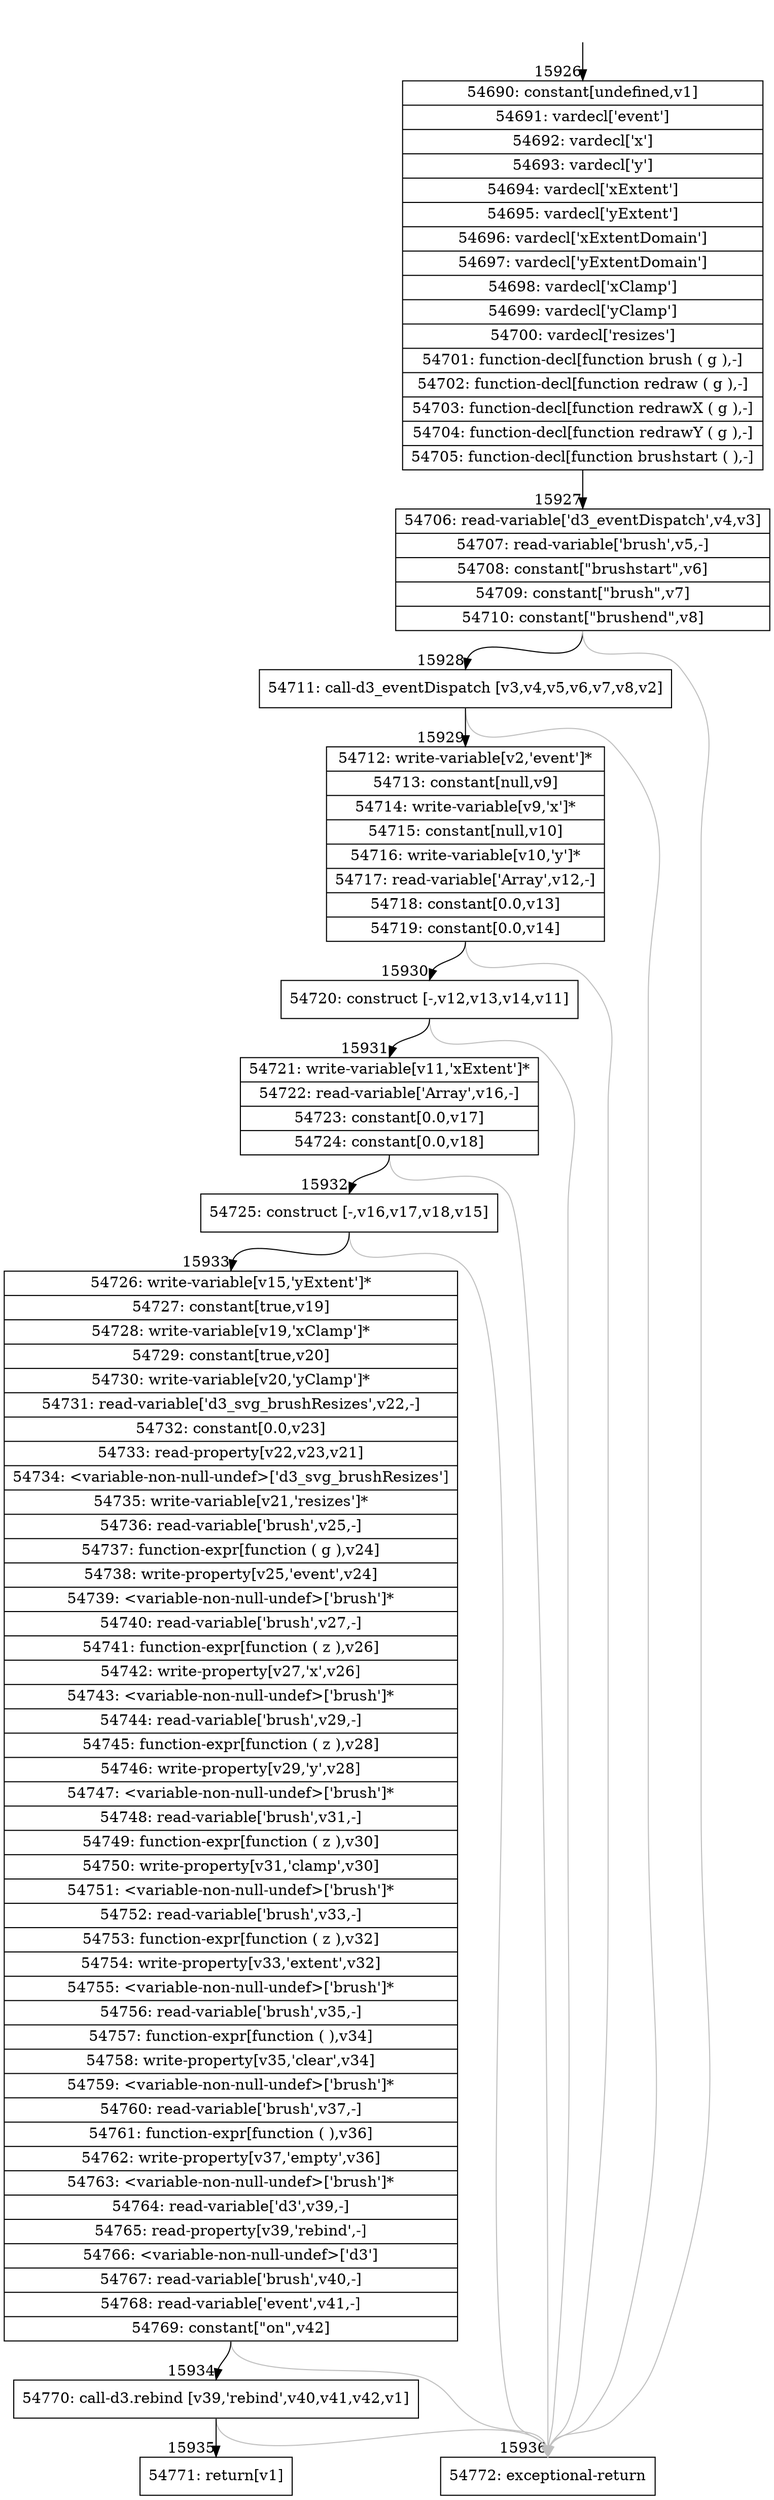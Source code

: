 digraph {
rankdir="TD"
BB_entry1430[shape=none,label=""];
BB_entry1430 -> BB15926 [tailport=s, headport=n, headlabel="    15926"]
BB15926 [shape=record label="{54690: constant[undefined,v1]|54691: vardecl['event']|54692: vardecl['x']|54693: vardecl['y']|54694: vardecl['xExtent']|54695: vardecl['yExtent']|54696: vardecl['xExtentDomain']|54697: vardecl['yExtentDomain']|54698: vardecl['xClamp']|54699: vardecl['yClamp']|54700: vardecl['resizes']|54701: function-decl[function brush ( g ),-]|54702: function-decl[function redraw ( g ),-]|54703: function-decl[function redrawX ( g ),-]|54704: function-decl[function redrawY ( g ),-]|54705: function-decl[function brushstart ( ),-]}" ] 
BB15926 -> BB15927 [tailport=s, headport=n, headlabel="      15927"]
BB15927 [shape=record label="{54706: read-variable['d3_eventDispatch',v4,v3]|54707: read-variable['brush',v5,-]|54708: constant[\"brushstart\",v6]|54709: constant[\"brush\",v7]|54710: constant[\"brushend\",v8]}" ] 
BB15927 -> BB15928 [tailport=s, headport=n, headlabel="      15928"]
BB15927 -> BB15936 [tailport=s, headport=n, color=gray, headlabel="      15936"]
BB15928 [shape=record label="{54711: call-d3_eventDispatch [v3,v4,v5,v6,v7,v8,v2]}" ] 
BB15928 -> BB15929 [tailport=s, headport=n, headlabel="      15929"]
BB15928 -> BB15936 [tailport=s, headport=n, color=gray]
BB15929 [shape=record label="{54712: write-variable[v2,'event']*|54713: constant[null,v9]|54714: write-variable[v9,'x']*|54715: constant[null,v10]|54716: write-variable[v10,'y']*|54717: read-variable['Array',v12,-]|54718: constant[0.0,v13]|54719: constant[0.0,v14]}" ] 
BB15929 -> BB15930 [tailport=s, headport=n, headlabel="      15930"]
BB15929 -> BB15936 [tailport=s, headport=n, color=gray]
BB15930 [shape=record label="{54720: construct [-,v12,v13,v14,v11]}" ] 
BB15930 -> BB15931 [tailport=s, headport=n, headlabel="      15931"]
BB15930 -> BB15936 [tailport=s, headport=n, color=gray]
BB15931 [shape=record label="{54721: write-variable[v11,'xExtent']*|54722: read-variable['Array',v16,-]|54723: constant[0.0,v17]|54724: constant[0.0,v18]}" ] 
BB15931 -> BB15932 [tailport=s, headport=n, headlabel="      15932"]
BB15931 -> BB15936 [tailport=s, headport=n, color=gray]
BB15932 [shape=record label="{54725: construct [-,v16,v17,v18,v15]}" ] 
BB15932 -> BB15933 [tailport=s, headport=n, headlabel="      15933"]
BB15932 -> BB15936 [tailport=s, headport=n, color=gray]
BB15933 [shape=record label="{54726: write-variable[v15,'yExtent']*|54727: constant[true,v19]|54728: write-variable[v19,'xClamp']*|54729: constant[true,v20]|54730: write-variable[v20,'yClamp']*|54731: read-variable['d3_svg_brushResizes',v22,-]|54732: constant[0.0,v23]|54733: read-property[v22,v23,v21]|54734: \<variable-non-null-undef\>['d3_svg_brushResizes']|54735: write-variable[v21,'resizes']*|54736: read-variable['brush',v25,-]|54737: function-expr[function ( g ),v24]|54738: write-property[v25,'event',v24]|54739: \<variable-non-null-undef\>['brush']*|54740: read-variable['brush',v27,-]|54741: function-expr[function ( z ),v26]|54742: write-property[v27,'x',v26]|54743: \<variable-non-null-undef\>['brush']*|54744: read-variable['brush',v29,-]|54745: function-expr[function ( z ),v28]|54746: write-property[v29,'y',v28]|54747: \<variable-non-null-undef\>['brush']*|54748: read-variable['brush',v31,-]|54749: function-expr[function ( z ),v30]|54750: write-property[v31,'clamp',v30]|54751: \<variable-non-null-undef\>['brush']*|54752: read-variable['brush',v33,-]|54753: function-expr[function ( z ),v32]|54754: write-property[v33,'extent',v32]|54755: \<variable-non-null-undef\>['brush']*|54756: read-variable['brush',v35,-]|54757: function-expr[function ( ),v34]|54758: write-property[v35,'clear',v34]|54759: \<variable-non-null-undef\>['brush']*|54760: read-variable['brush',v37,-]|54761: function-expr[function ( ),v36]|54762: write-property[v37,'empty',v36]|54763: \<variable-non-null-undef\>['brush']*|54764: read-variable['d3',v39,-]|54765: read-property[v39,'rebind',-]|54766: \<variable-non-null-undef\>['d3']|54767: read-variable['brush',v40,-]|54768: read-variable['event',v41,-]|54769: constant[\"on\",v42]}" ] 
BB15933 -> BB15934 [tailport=s, headport=n, headlabel="      15934"]
BB15933 -> BB15936 [tailport=s, headport=n, color=gray]
BB15934 [shape=record label="{54770: call-d3.rebind [v39,'rebind',v40,v41,v42,v1]}" ] 
BB15934 -> BB15935 [tailport=s, headport=n, headlabel="      15935"]
BB15934 -> BB15936 [tailport=s, headport=n, color=gray]
BB15935 [shape=record label="{54771: return[v1]}" ] 
BB15936 [shape=record label="{54772: exceptional-return}" ] 
//#$~ 9315
}
